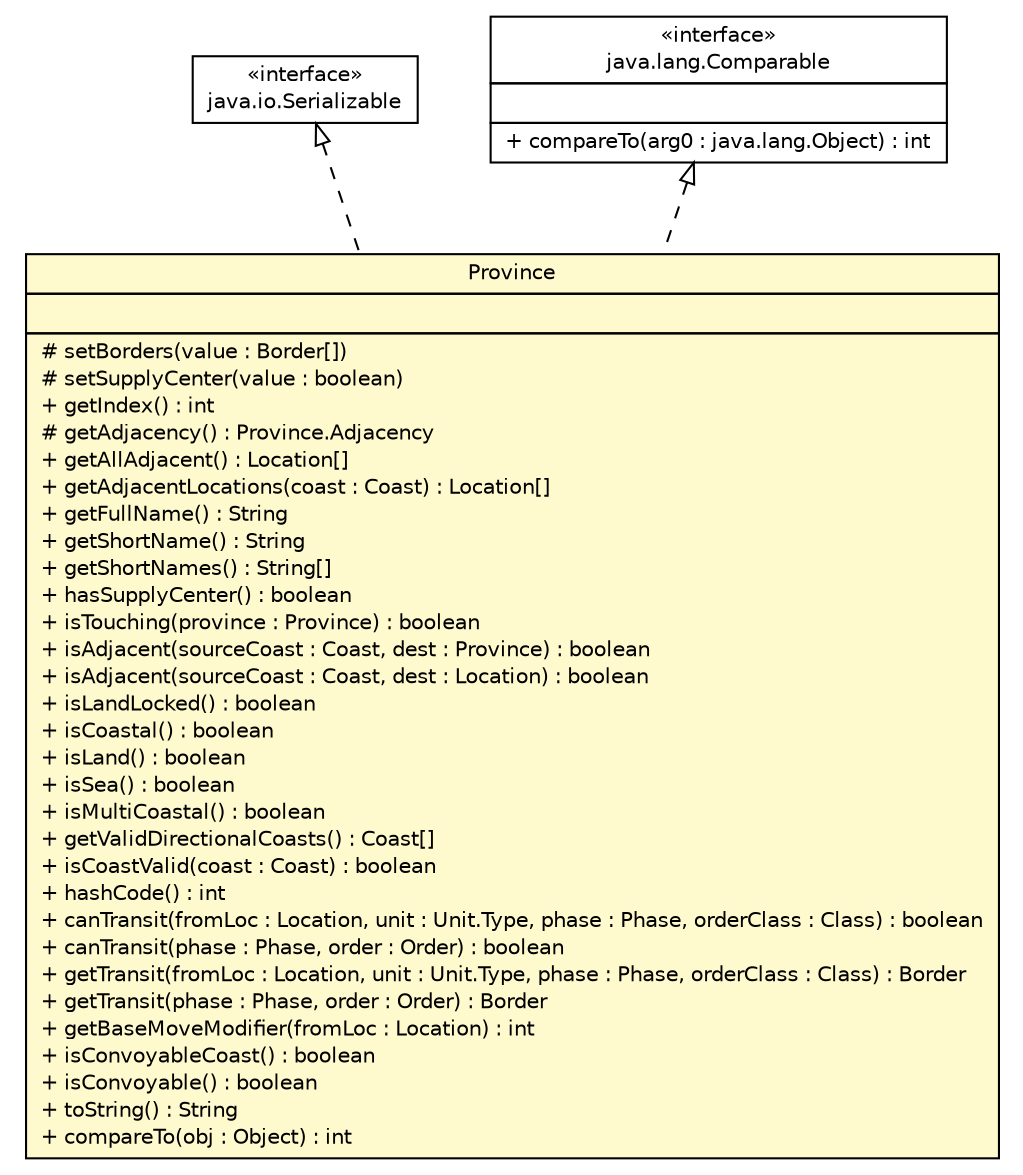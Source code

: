 #!/usr/local/bin/dot
#
# Class diagram 
# Generated by UMLGraph version 5.2 (http://www.umlgraph.org/)
#

digraph G {
	edge [fontname="Helvetica",fontsize=10,labelfontname="Helvetica",labelfontsize=10];
	node [fontname="Helvetica",fontsize=10,shape=plaintext];
	nodesep=0.25;
	ranksep=0.5;
	// dip.world.Province
	c6842 [label=<<table title="dip.world.Province" border="0" cellborder="1" cellspacing="0" cellpadding="2" port="p" bgcolor="lemonChiffon" href="./Province.html">
		<tr><td><table border="0" cellspacing="0" cellpadding="1">
<tr><td align="center" balign="center"> Province </td></tr>
		</table></td></tr>
		<tr><td><table border="0" cellspacing="0" cellpadding="1">
<tr><td align="left" balign="left">  </td></tr>
		</table></td></tr>
		<tr><td><table border="0" cellspacing="0" cellpadding="1">
<tr><td align="left" balign="left"> # setBorders(value : Border[]) </td></tr>
<tr><td align="left" balign="left"> # setSupplyCenter(value : boolean) </td></tr>
<tr><td align="left" balign="left"> + getIndex() : int </td></tr>
<tr><td align="left" balign="left"> # getAdjacency() : Province.Adjacency </td></tr>
<tr><td align="left" balign="left"> + getAllAdjacent() : Location[] </td></tr>
<tr><td align="left" balign="left"> + getAdjacentLocations(coast : Coast) : Location[] </td></tr>
<tr><td align="left" balign="left"> + getFullName() : String </td></tr>
<tr><td align="left" balign="left"> + getShortName() : String </td></tr>
<tr><td align="left" balign="left"> + getShortNames() : String[] </td></tr>
<tr><td align="left" balign="left"> + hasSupplyCenter() : boolean </td></tr>
<tr><td align="left" balign="left"> + isTouching(province : Province) : boolean </td></tr>
<tr><td align="left" balign="left"> + isAdjacent(sourceCoast : Coast, dest : Province) : boolean </td></tr>
<tr><td align="left" balign="left"> + isAdjacent(sourceCoast : Coast, dest : Location) : boolean </td></tr>
<tr><td align="left" balign="left"> + isLandLocked() : boolean </td></tr>
<tr><td align="left" balign="left"> + isCoastal() : boolean </td></tr>
<tr><td align="left" balign="left"> + isLand() : boolean </td></tr>
<tr><td align="left" balign="left"> + isSea() : boolean </td></tr>
<tr><td align="left" balign="left"> + isMultiCoastal() : boolean </td></tr>
<tr><td align="left" balign="left"> + getValidDirectionalCoasts() : Coast[] </td></tr>
<tr><td align="left" balign="left"> + isCoastValid(coast : Coast) : boolean </td></tr>
<tr><td align="left" balign="left"> + hashCode() : int </td></tr>
<tr><td align="left" balign="left"> + canTransit(fromLoc : Location, unit : Unit.Type, phase : Phase, orderClass : Class) : boolean </td></tr>
<tr><td align="left" balign="left"> + canTransit(phase : Phase, order : Order) : boolean </td></tr>
<tr><td align="left" balign="left"> + getTransit(fromLoc : Location, unit : Unit.Type, phase : Phase, orderClass : Class) : Border </td></tr>
<tr><td align="left" balign="left"> + getTransit(phase : Phase, order : Order) : Border </td></tr>
<tr><td align="left" balign="left"> + getBaseMoveModifier(fromLoc : Location) : int </td></tr>
<tr><td align="left" balign="left"> + isConvoyableCoast() : boolean </td></tr>
<tr><td align="left" balign="left"> + isConvoyable() : boolean </td></tr>
<tr><td align="left" balign="left"> + toString() : String </td></tr>
<tr><td align="left" balign="left"> + compareTo(obj : Object) : int </td></tr>
		</table></td></tr>
		</table>>, fontname="Helvetica", fontcolor="black", fontsize=10.0];
	//dip.world.Province implements java.io.Serializable
	c6891:p -> c6842:p [dir=back,arrowtail=empty,style=dashed];
	//dip.world.Province implements java.lang.Comparable
	c6892:p -> c6842:p [dir=back,arrowtail=empty,style=dashed];
	// java.io.Serializable
	c6891 [label=<<table title="java.io.Serializable" border="0" cellborder="1" cellspacing="0" cellpadding="2" port="p" href="http://java.sun.com/j2se/1.4.2/docs/api/java/io/Serializable.html">
		<tr><td><table border="0" cellspacing="0" cellpadding="1">
<tr><td align="center" balign="center"> &#171;interface&#187; </td></tr>
<tr><td align="center" balign="center"> java.io.Serializable </td></tr>
		</table></td></tr>
		</table>>, fontname="Helvetica", fontcolor="black", fontsize=10.0];
	// java.lang.Comparable
	c6892 [label=<<table title="java.lang.Comparable" border="0" cellborder="1" cellspacing="0" cellpadding="2" port="p" href="http://java.sun.com/j2se/1.4.2/docs/api/java/lang/Comparable.html">
		<tr><td><table border="0" cellspacing="0" cellpadding="1">
<tr><td align="center" balign="center"> &#171;interface&#187; </td></tr>
<tr><td align="center" balign="center"> java.lang.Comparable </td></tr>
		</table></td></tr>
		<tr><td><table border="0" cellspacing="0" cellpadding="1">
<tr><td align="left" balign="left">  </td></tr>
		</table></td></tr>
		<tr><td><table border="0" cellspacing="0" cellpadding="1">
<tr><td align="left" balign="left"> + compareTo(arg0 : java.lang.Object) : int </td></tr>
		</table></td></tr>
		</table>>, fontname="Helvetica", fontcolor="black", fontsize=10.0];
}

